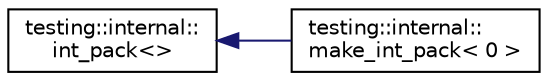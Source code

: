 digraph "类继承关系图"
{
 // LATEX_PDF_SIZE
  edge [fontname="Helvetica",fontsize="10",labelfontname="Helvetica",labelfontsize="10"];
  node [fontname="Helvetica",fontsize="10",shape=record];
  rankdir="LR";
  Node0 [label="testing::internal::\lint_pack\<\>",height=0.2,width=0.4,color="black", fillcolor="white", style="filled",URL="$structtesting_1_1internal_1_1int__pack.html",tooltip=" "];
  Node0 -> Node1 [dir="back",color="midnightblue",fontsize="10",style="solid",fontname="Helvetica"];
  Node1 [label="testing::internal::\lmake_int_pack\< 0 \>",height=0.2,width=0.4,color="black", fillcolor="white", style="filled",URL="$structtesting_1_1internal_1_1make__int__pack_3_010_01_4.html",tooltip=" "];
}
